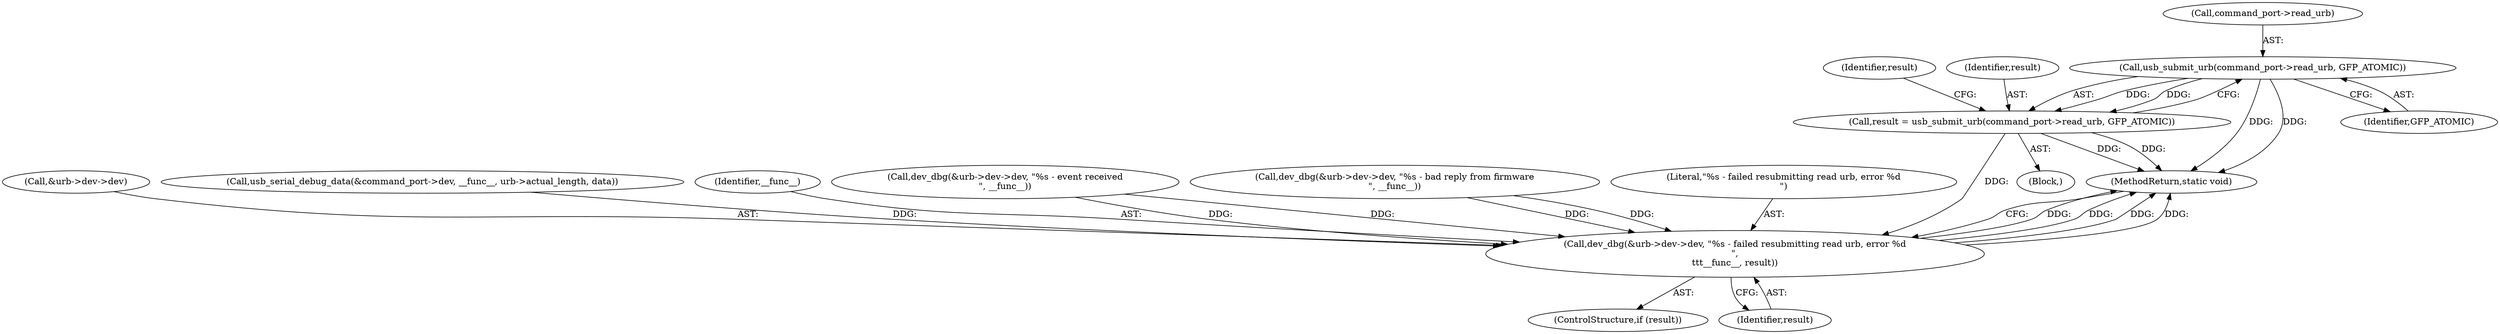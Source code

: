 digraph "0_linux_6817ae225cd650fb1c3295d769298c38b1eba818@pointer" {
"1000277" [label="(Call,usb_submit_urb(command_port->read_urb, GFP_ATOMIC))"];
"1000275" [label="(Call,result = usb_submit_urb(command_port->read_urb, GFP_ATOMIC))"];
"1000284" [label="(Call,dev_dbg(&urb->dev->dev, \"%s - failed resubmitting read urb, error %d\n\",\n\t\t\t__func__, result))"];
"1000275" [label="(Call,result = usb_submit_urb(command_port->read_urb, GFP_ATOMIC))"];
"1000282" [label="(ControlStructure,if (result))"];
"1000284" [label="(Call,dev_dbg(&urb->dev->dev, \"%s - failed resubmitting read urb, error %d\n\",\n\t\t\t__func__, result))"];
"1000104" [label="(Block,)"];
"1000285" [label="(Call,&urb->dev->dev)"];
"1000172" [label="(Call,usb_serial_debug_data(&command_port->dev, __func__, urb->actual_length, data))"];
"1000293" [label="(Identifier,result)"];
"1000294" [label="(MethodReturn,static void)"];
"1000283" [label="(Identifier,result)"];
"1000281" [label="(Identifier,GFP_ATOMIC)"];
"1000292" [label="(Identifier,__func__)"];
"1000278" [label="(Call,command_port->read_urb)"];
"1000277" [label="(Call,usb_submit_urb(command_port->read_urb, GFP_ATOMIC))"];
"1000225" [label="(Call,dev_dbg(&urb->dev->dev, \"%s - event received\n\", __func__))"];
"1000266" [label="(Call,dev_dbg(&urb->dev->dev, \"%s - bad reply from firmware\n\", __func__))"];
"1000291" [label="(Literal,\"%s - failed resubmitting read urb, error %d\n\")"];
"1000276" [label="(Identifier,result)"];
"1000277" -> "1000275"  [label="AST: "];
"1000277" -> "1000281"  [label="CFG: "];
"1000278" -> "1000277"  [label="AST: "];
"1000281" -> "1000277"  [label="AST: "];
"1000275" -> "1000277"  [label="CFG: "];
"1000277" -> "1000294"  [label="DDG: "];
"1000277" -> "1000294"  [label="DDG: "];
"1000277" -> "1000275"  [label="DDG: "];
"1000277" -> "1000275"  [label="DDG: "];
"1000275" -> "1000104"  [label="AST: "];
"1000276" -> "1000275"  [label="AST: "];
"1000283" -> "1000275"  [label="CFG: "];
"1000275" -> "1000294"  [label="DDG: "];
"1000275" -> "1000294"  [label="DDG: "];
"1000275" -> "1000284"  [label="DDG: "];
"1000284" -> "1000282"  [label="AST: "];
"1000284" -> "1000293"  [label="CFG: "];
"1000285" -> "1000284"  [label="AST: "];
"1000291" -> "1000284"  [label="AST: "];
"1000292" -> "1000284"  [label="AST: "];
"1000293" -> "1000284"  [label="AST: "];
"1000294" -> "1000284"  [label="CFG: "];
"1000284" -> "1000294"  [label="DDG: "];
"1000284" -> "1000294"  [label="DDG: "];
"1000284" -> "1000294"  [label="DDG: "];
"1000284" -> "1000294"  [label="DDG: "];
"1000225" -> "1000284"  [label="DDG: "];
"1000225" -> "1000284"  [label="DDG: "];
"1000266" -> "1000284"  [label="DDG: "];
"1000266" -> "1000284"  [label="DDG: "];
"1000172" -> "1000284"  [label="DDG: "];
}
